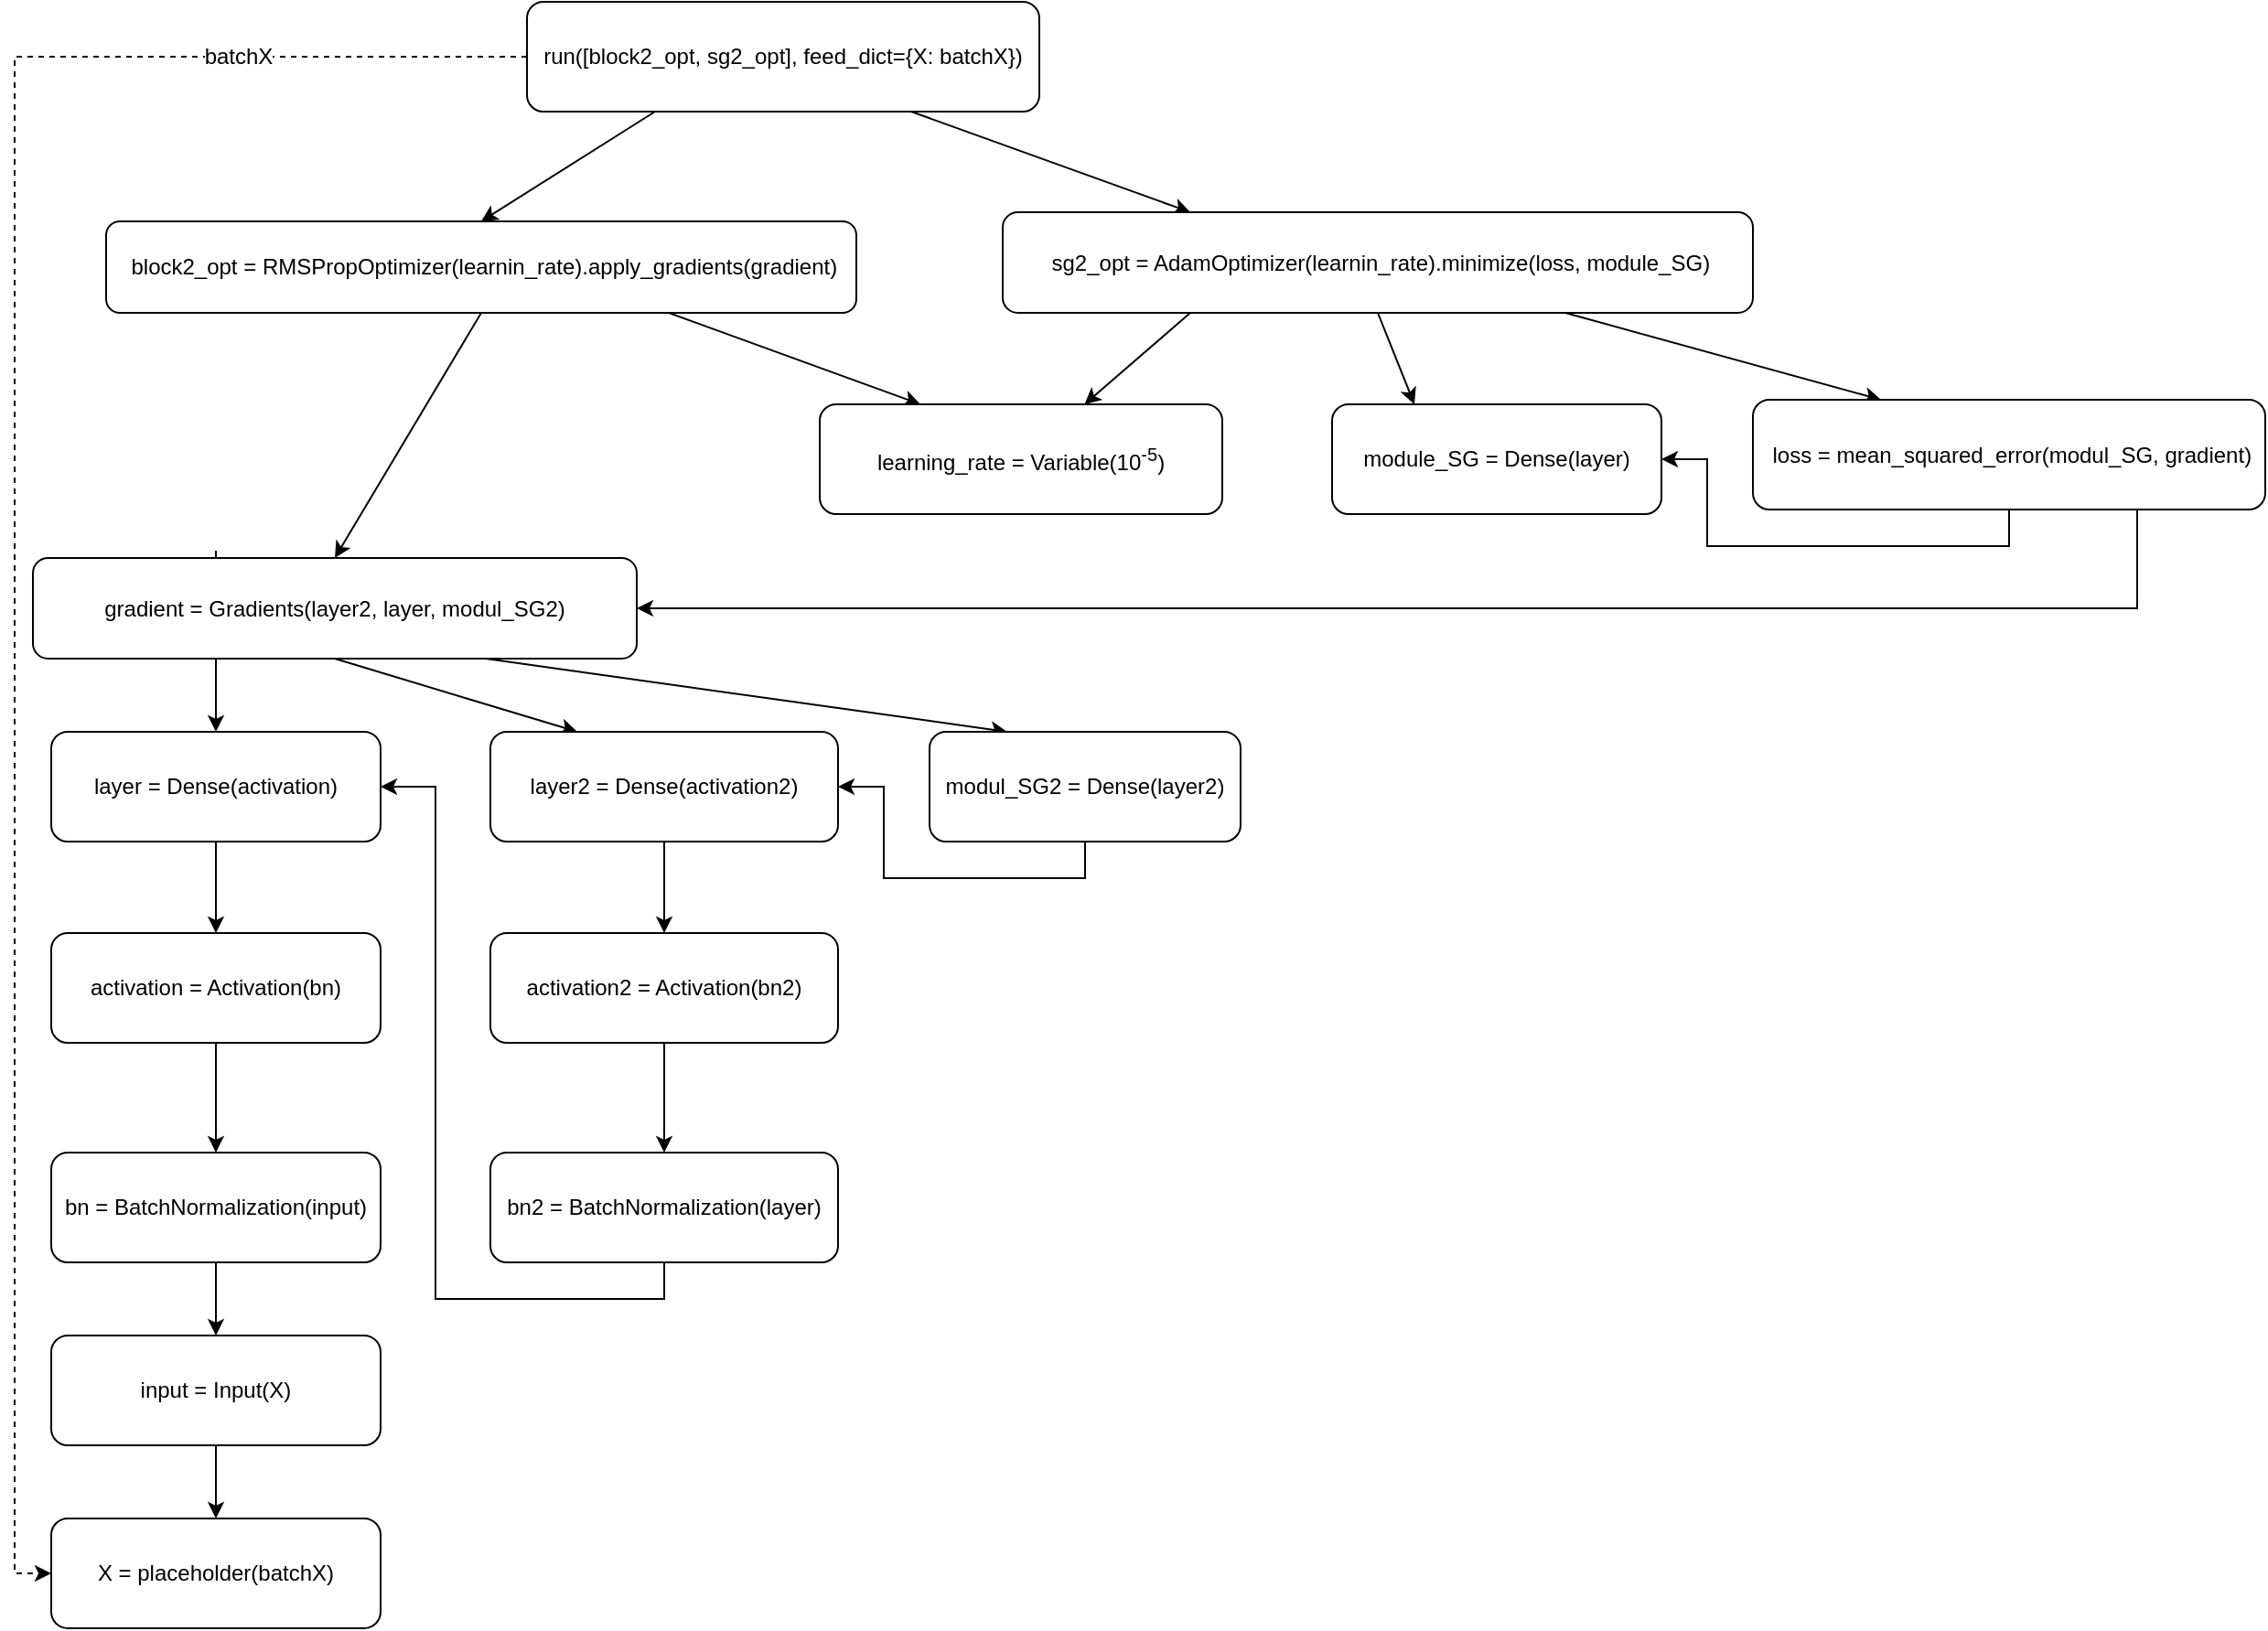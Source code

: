 <mxfile version="10.6.3" type="device"><diagram id="Rx-u4WOsni2G1aeTUWdQ" name="Page-1"><mxGraphModel dx="918" dy="625" grid="1" gridSize="10" guides="1" tooltips="1" connect="1" arrows="1" fold="1" page="1" pageScale="1" pageWidth="850" pageHeight="1100" math="0" shadow="0"><root><mxCell id="0"/><mxCell id="1" parent="0"/><mxCell id="QYG0zDh0_cD9VYSBx_OR-22" style="rounded=0;orthogonalLoop=1;jettySize=auto;html=1;exitX=0.25;exitY=1;exitDx=0;exitDy=0;entryX=0.5;entryY=0;entryDx=0;entryDy=0;" edge="1" parent="1" source="QYG0zDh0_cD9VYSBx_OR-1" target="QYG0zDh0_cD9VYSBx_OR-2"><mxGeometry relative="1" as="geometry"/></mxCell><mxCell id="QYG0zDh0_cD9VYSBx_OR-24" style="edgeStyle=none;rounded=0;orthogonalLoop=1;jettySize=auto;html=1;exitX=0.75;exitY=1;exitDx=0;exitDy=0;entryX=0.25;entryY=0;entryDx=0;entryDy=0;" edge="1" parent="1" source="QYG0zDh0_cD9VYSBx_OR-1" target="QYG0zDh0_cD9VYSBx_OR-5"><mxGeometry relative="1" as="geometry"/></mxCell><mxCell id="QYG0zDh0_cD9VYSBx_OR-44" style="edgeStyle=orthogonalEdgeStyle;rounded=0;orthogonalLoop=1;jettySize=auto;html=1;exitX=0;exitY=0.5;exitDx=0;exitDy=0;entryX=0;entryY=0.5;entryDx=0;entryDy=0;dashed=1;" edge="1" parent="1" source="QYG0zDh0_cD9VYSBx_OR-1" target="QYG0zDh0_cD9VYSBx_OR-15"><mxGeometry relative="1" as="geometry"/></mxCell><mxCell id="QYG0zDh0_cD9VYSBx_OR-45" value="batchX&lt;br&gt;" style="text;html=1;resizable=0;points=[];align=center;verticalAlign=middle;labelBackgroundColor=#ffffff;" vertex="1" connectable="0" parent="QYG0zDh0_cD9VYSBx_OR-44"><mxGeometry x="-0.72" relative="1" as="geometry"><mxPoint as="offset"/></mxGeometry></mxCell><mxCell id="QYG0zDh0_cD9VYSBx_OR-1" value="run([block2_opt, sg2_opt], feed_dict={X: batchX})" style="rounded=1;whiteSpace=wrap;html=1;" vertex="1" parent="1"><mxGeometry x="290" y="50" width="280" height="60" as="geometry"/></mxCell><mxCell id="QYG0zDh0_cD9VYSBx_OR-25" style="edgeStyle=none;rounded=0;orthogonalLoop=1;jettySize=auto;html=1;exitX=0.75;exitY=1;exitDx=0;exitDy=0;entryX=0.25;entryY=0;entryDx=0;entryDy=0;" edge="1" parent="1" source="QYG0zDh0_cD9VYSBx_OR-2" target="QYG0zDh0_cD9VYSBx_OR-3"><mxGeometry relative="1" as="geometry"/></mxCell><mxCell id="QYG0zDh0_cD9VYSBx_OR-27" style="edgeStyle=none;rounded=0;orthogonalLoop=1;jettySize=auto;html=1;exitX=0.5;exitY=1;exitDx=0;exitDy=0;entryX=0.5;entryY=0;entryDx=0;entryDy=0;" edge="1" parent="1" source="QYG0zDh0_cD9VYSBx_OR-2" target="QYG0zDh0_cD9VYSBx_OR-4"><mxGeometry relative="1" as="geometry"/></mxCell><mxCell id="QYG0zDh0_cD9VYSBx_OR-2" value="&amp;nbsp;block2_opt = RMSPropOptimizer(learnin_rate).apply_gradients(gradient)" style="rounded=1;whiteSpace=wrap;html=1;" vertex="1" parent="1"><mxGeometry x="60" y="170" width="410" height="50" as="geometry"/></mxCell><mxCell id="QYG0zDh0_cD9VYSBx_OR-3" value="learning_rate = Variable(10&lt;sup&gt;-5&lt;/sup&gt;)" style="rounded=1;whiteSpace=wrap;html=1;" vertex="1" parent="1"><mxGeometry x="450" y="270" width="220" height="60" as="geometry"/></mxCell><mxCell id="QYG0zDh0_cD9VYSBx_OR-28" style="edgeStyle=none;rounded=0;orthogonalLoop=1;jettySize=auto;html=1;entryX=0.5;entryY=0;entryDx=0;entryDy=0;" edge="1" parent="1" target="QYG0zDh0_cD9VYSBx_OR-8"><mxGeometry relative="1" as="geometry"><mxPoint x="120" y="350" as="sourcePoint"/></mxGeometry></mxCell><mxCell id="QYG0zDh0_cD9VYSBx_OR-29" style="edgeStyle=none;rounded=0;orthogonalLoop=1;jettySize=auto;html=1;exitX=0.5;exitY=1;exitDx=0;exitDy=0;entryX=0.25;entryY=0;entryDx=0;entryDy=0;" edge="1" parent="1" source="QYG0zDh0_cD9VYSBx_OR-4" target="QYG0zDh0_cD9VYSBx_OR-11"><mxGeometry relative="1" as="geometry"/></mxCell><mxCell id="QYG0zDh0_cD9VYSBx_OR-30" style="edgeStyle=none;rounded=0;orthogonalLoop=1;jettySize=auto;html=1;exitX=0.75;exitY=1;exitDx=0;exitDy=0;entryX=0.25;entryY=0;entryDx=0;entryDy=0;" edge="1" parent="1" source="QYG0zDh0_cD9VYSBx_OR-4" target="QYG0zDh0_cD9VYSBx_OR-12"><mxGeometry relative="1" as="geometry"/></mxCell><mxCell id="QYG0zDh0_cD9VYSBx_OR-4" value="gradient = Gradients(layer2, layer, modul_SG2)" style="rounded=1;whiteSpace=wrap;html=1;" vertex="1" parent="1"><mxGeometry x="20" y="354" width="330" height="55" as="geometry"/></mxCell><mxCell id="QYG0zDh0_cD9VYSBx_OR-38" style="rounded=0;orthogonalLoop=1;jettySize=auto;html=1;exitX=0.25;exitY=1;exitDx=0;exitDy=0;" edge="1" parent="1" source="QYG0zDh0_cD9VYSBx_OR-5" target="QYG0zDh0_cD9VYSBx_OR-3"><mxGeometry relative="1" as="geometry"/></mxCell><mxCell id="QYG0zDh0_cD9VYSBx_OR-39" style="edgeStyle=none;rounded=0;orthogonalLoop=1;jettySize=auto;html=1;exitX=0.5;exitY=1;exitDx=0;exitDy=0;entryX=0.25;entryY=0;entryDx=0;entryDy=0;" edge="1" parent="1" source="QYG0zDh0_cD9VYSBx_OR-5" target="QYG0zDh0_cD9VYSBx_OR-7"><mxGeometry relative="1" as="geometry"/></mxCell><mxCell id="QYG0zDh0_cD9VYSBx_OR-40" style="edgeStyle=none;rounded=0;orthogonalLoop=1;jettySize=auto;html=1;exitX=0.75;exitY=1;exitDx=0;exitDy=0;entryX=0.25;entryY=0;entryDx=0;entryDy=0;" edge="1" parent="1" source="QYG0zDh0_cD9VYSBx_OR-5" target="QYG0zDh0_cD9VYSBx_OR-6"><mxGeometry relative="1" as="geometry"/></mxCell><mxCell id="QYG0zDh0_cD9VYSBx_OR-5" value="&amp;nbsp;sg2_opt = AdamOptimizer(learnin_rate).minimize(loss, module_SG)" style="rounded=1;whiteSpace=wrap;html=1;" vertex="1" parent="1"><mxGeometry x="550" y="165" width="410" height="55" as="geometry"/></mxCell><mxCell id="QYG0zDh0_cD9VYSBx_OR-41" style="edgeStyle=orthogonalEdgeStyle;rounded=0;orthogonalLoop=1;jettySize=auto;html=1;exitX=0.5;exitY=1;exitDx=0;exitDy=0;entryX=1;entryY=0.5;entryDx=0;entryDy=0;" edge="1" parent="1" source="QYG0zDh0_cD9VYSBx_OR-6" target="QYG0zDh0_cD9VYSBx_OR-7"><mxGeometry relative="1" as="geometry"/></mxCell><mxCell id="QYG0zDh0_cD9VYSBx_OR-42" style="edgeStyle=orthogonalEdgeStyle;rounded=0;orthogonalLoop=1;jettySize=auto;html=1;exitX=0.75;exitY=1;exitDx=0;exitDy=0;entryX=1;entryY=0.5;entryDx=0;entryDy=0;" edge="1" parent="1" source="QYG0zDh0_cD9VYSBx_OR-6" target="QYG0zDh0_cD9VYSBx_OR-4"><mxGeometry relative="1" as="geometry"><Array as="points"><mxPoint x="1170" y="382"/></Array></mxGeometry></mxCell><mxCell id="QYG0zDh0_cD9VYSBx_OR-6" value="&amp;nbsp;loss = mean_squared_error(modul_SG, gradient)" style="rounded=1;whiteSpace=wrap;html=1;" vertex="1" parent="1"><mxGeometry x="960" y="267.5" width="280" height="60" as="geometry"/></mxCell><mxCell id="QYG0zDh0_cD9VYSBx_OR-7" value="module_SG = Dense(layer)" style="rounded=1;whiteSpace=wrap;html=1;" vertex="1" parent="1"><mxGeometry x="730" y="270" width="180" height="60" as="geometry"/></mxCell><mxCell id="QYG0zDh0_cD9VYSBx_OR-31" style="edgeStyle=none;rounded=0;orthogonalLoop=1;jettySize=auto;html=1;exitX=0.5;exitY=1;exitDx=0;exitDy=0;" edge="1" parent="1" source="QYG0zDh0_cD9VYSBx_OR-8" target="QYG0zDh0_cD9VYSBx_OR-16"><mxGeometry relative="1" as="geometry"/></mxCell><mxCell id="QYG0zDh0_cD9VYSBx_OR-8" value="layer = Dense(activation)" style="rounded=1;whiteSpace=wrap;html=1;" vertex="1" parent="1"><mxGeometry x="30" y="449" width="180" height="60" as="geometry"/></mxCell><mxCell id="QYG0zDh0_cD9VYSBx_OR-43" style="edgeStyle=orthogonalEdgeStyle;rounded=0;orthogonalLoop=1;jettySize=auto;html=1;exitX=0.5;exitY=1;exitDx=0;exitDy=0;entryX=0.5;entryY=0;entryDx=0;entryDy=0;" edge="1" parent="1" source="QYG0zDh0_cD9VYSBx_OR-9" target="QYG0zDh0_cD9VYSBx_OR-15"><mxGeometry relative="1" as="geometry"/></mxCell><mxCell id="QYG0zDh0_cD9VYSBx_OR-9" value="input = Input(X)" style="rounded=1;whiteSpace=wrap;html=1;" vertex="1" parent="1"><mxGeometry x="30" y="779" width="180" height="60" as="geometry"/></mxCell><mxCell id="QYG0zDh0_cD9VYSBx_OR-34" style="edgeStyle=none;rounded=0;orthogonalLoop=1;jettySize=auto;html=1;exitX=0.5;exitY=1;exitDx=0;exitDy=0;entryX=0.5;entryY=0;entryDx=0;entryDy=0;" edge="1" parent="1" source="QYG0zDh0_cD9VYSBx_OR-11" target="QYG0zDh0_cD9VYSBx_OR-18"><mxGeometry relative="1" as="geometry"/></mxCell><mxCell id="QYG0zDh0_cD9VYSBx_OR-11" value="layer2 = Dense(activation2)" style="rounded=1;whiteSpace=wrap;html=1;" vertex="1" parent="1"><mxGeometry x="270" y="449" width="190" height="60" as="geometry"/></mxCell><mxCell id="QYG0zDh0_cD9VYSBx_OR-37" style="edgeStyle=orthogonalEdgeStyle;rounded=0;orthogonalLoop=1;jettySize=auto;html=1;exitX=0.5;exitY=1;exitDx=0;exitDy=0;" edge="1" parent="1" source="QYG0zDh0_cD9VYSBx_OR-12" target="QYG0zDh0_cD9VYSBx_OR-11"><mxGeometry relative="1" as="geometry"/></mxCell><mxCell id="QYG0zDh0_cD9VYSBx_OR-12" value="modul_SG2 = Dense(layer2)" style="rounded=1;whiteSpace=wrap;html=1;" vertex="1" parent="1"><mxGeometry x="510" y="449" width="170" height="60" as="geometry"/></mxCell><mxCell id="QYG0zDh0_cD9VYSBx_OR-15" value="&lt;span&gt;X = placeholder(batchX)&lt;/span&gt;" style="rounded=1;whiteSpace=wrap;html=1;" vertex="1" parent="1"><mxGeometry x="30" y="879" width="180" height="60" as="geometry"/></mxCell><mxCell id="QYG0zDh0_cD9VYSBx_OR-32" style="edgeStyle=none;rounded=0;orthogonalLoop=1;jettySize=auto;html=1;exitX=0.5;exitY=1;exitDx=0;exitDy=0;" edge="1" parent="1" source="QYG0zDh0_cD9VYSBx_OR-16" target="QYG0zDh0_cD9VYSBx_OR-17"><mxGeometry relative="1" as="geometry"/></mxCell><mxCell id="QYG0zDh0_cD9VYSBx_OR-16" value="activation = Activation(bn)" style="rounded=1;whiteSpace=wrap;html=1;" vertex="1" parent="1"><mxGeometry x="30" y="559" width="180" height="60" as="geometry"/></mxCell><mxCell id="QYG0zDh0_cD9VYSBx_OR-33" style="edgeStyle=none;rounded=0;orthogonalLoop=1;jettySize=auto;html=1;exitX=0.5;exitY=1;exitDx=0;exitDy=0;entryX=0.5;entryY=0;entryDx=0;entryDy=0;" edge="1" parent="1" source="QYG0zDh0_cD9VYSBx_OR-17" target="QYG0zDh0_cD9VYSBx_OR-9"><mxGeometry relative="1" as="geometry"/></mxCell><mxCell id="QYG0zDh0_cD9VYSBx_OR-17" value="bn = BatchNormalization(input)" style="rounded=1;whiteSpace=wrap;html=1;" vertex="1" parent="1"><mxGeometry x="30" y="679" width="180" height="60" as="geometry"/></mxCell><mxCell id="QYG0zDh0_cD9VYSBx_OR-35" style="edgeStyle=none;rounded=0;orthogonalLoop=1;jettySize=auto;html=1;exitX=0.5;exitY=1;exitDx=0;exitDy=0;entryX=0.5;entryY=0;entryDx=0;entryDy=0;" edge="1" parent="1" source="QYG0zDh0_cD9VYSBx_OR-18" target="QYG0zDh0_cD9VYSBx_OR-19"><mxGeometry relative="1" as="geometry"/></mxCell><mxCell id="QYG0zDh0_cD9VYSBx_OR-18" value="activation2 = Activation(bn2)" style="rounded=1;whiteSpace=wrap;html=1;" vertex="1" parent="1"><mxGeometry x="270" y="559" width="190" height="60" as="geometry"/></mxCell><mxCell id="QYG0zDh0_cD9VYSBx_OR-36" style="edgeStyle=orthogonalEdgeStyle;rounded=0;orthogonalLoop=1;jettySize=auto;html=1;exitX=0.5;exitY=1;exitDx=0;exitDy=0;entryX=1;entryY=0.5;entryDx=0;entryDy=0;" edge="1" parent="1" source="QYG0zDh0_cD9VYSBx_OR-19" target="QYG0zDh0_cD9VYSBx_OR-8"><mxGeometry relative="1" as="geometry"/></mxCell><mxCell id="QYG0zDh0_cD9VYSBx_OR-19" value="bn2 = BatchNormalization(layer)" style="rounded=1;whiteSpace=wrap;html=1;" vertex="1" parent="1"><mxGeometry x="270" y="679" width="190" height="60" as="geometry"/></mxCell></root></mxGraphModel></diagram></mxfile>